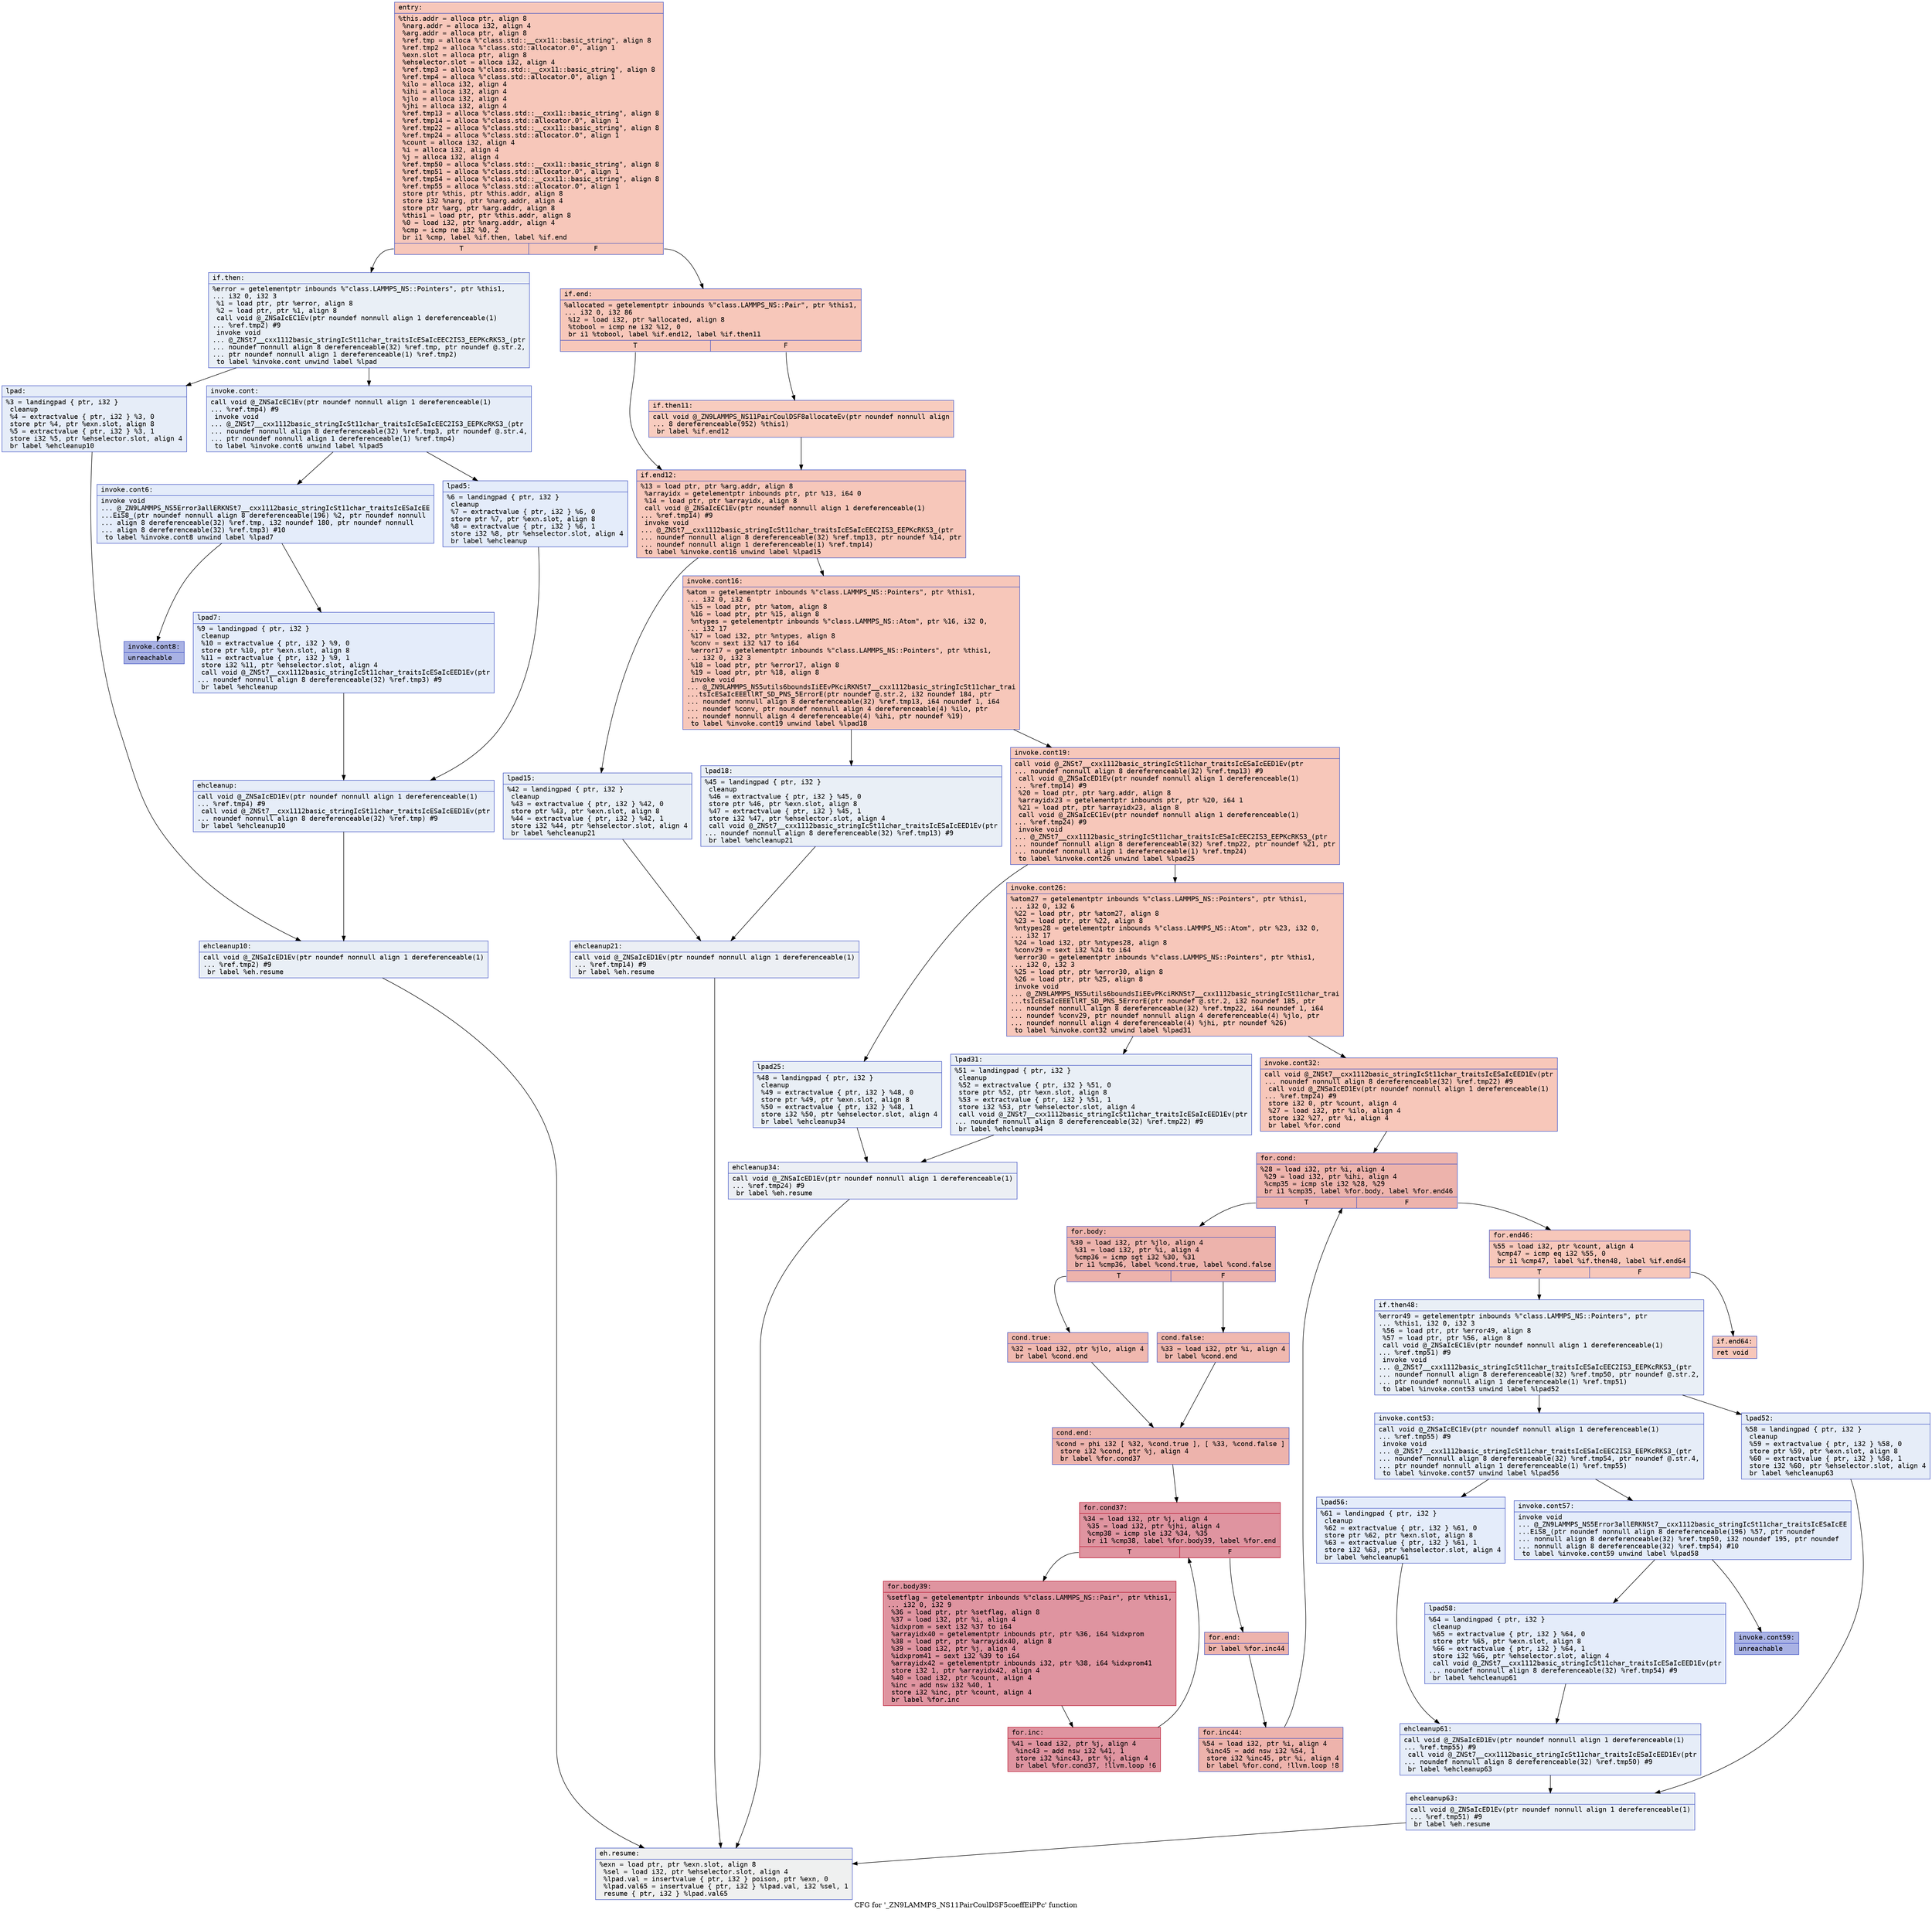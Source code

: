 digraph "CFG for '_ZN9LAMMPS_NS11PairCoulDSF5coeffEiPPc' function" {
	label="CFG for '_ZN9LAMMPS_NS11PairCoulDSF5coeffEiPPc' function";

	Node0x562282207d20 [shape=record,color="#3d50c3ff", style=filled, fillcolor="#ec7f6370" fontname="Courier",label="{entry:\l|  %this.addr = alloca ptr, align 8\l  %narg.addr = alloca i32, align 4\l  %arg.addr = alloca ptr, align 8\l  %ref.tmp = alloca %\"class.std::__cxx11::basic_string\", align 8\l  %ref.tmp2 = alloca %\"class.std::allocator.0\", align 1\l  %exn.slot = alloca ptr, align 8\l  %ehselector.slot = alloca i32, align 4\l  %ref.tmp3 = alloca %\"class.std::__cxx11::basic_string\", align 8\l  %ref.tmp4 = alloca %\"class.std::allocator.0\", align 1\l  %ilo = alloca i32, align 4\l  %ihi = alloca i32, align 4\l  %jlo = alloca i32, align 4\l  %jhi = alloca i32, align 4\l  %ref.tmp13 = alloca %\"class.std::__cxx11::basic_string\", align 8\l  %ref.tmp14 = alloca %\"class.std::allocator.0\", align 1\l  %ref.tmp22 = alloca %\"class.std::__cxx11::basic_string\", align 8\l  %ref.tmp24 = alloca %\"class.std::allocator.0\", align 1\l  %count = alloca i32, align 4\l  %i = alloca i32, align 4\l  %j = alloca i32, align 4\l  %ref.tmp50 = alloca %\"class.std::__cxx11::basic_string\", align 8\l  %ref.tmp51 = alloca %\"class.std::allocator.0\", align 1\l  %ref.tmp54 = alloca %\"class.std::__cxx11::basic_string\", align 8\l  %ref.tmp55 = alloca %\"class.std::allocator.0\", align 1\l  store ptr %this, ptr %this.addr, align 8\l  store i32 %narg, ptr %narg.addr, align 4\l  store ptr %arg, ptr %arg.addr, align 8\l  %this1 = load ptr, ptr %this.addr, align 8\l  %0 = load i32, ptr %narg.addr, align 4\l  %cmp = icmp ne i32 %0, 2\l  br i1 %cmp, label %if.then, label %if.end\l|{<s0>T|<s1>F}}"];
	Node0x562282207d20:s0 -> Node0x562282209240[tooltip="entry -> if.then\nProbability 0.00%" ];
	Node0x562282207d20:s1 -> Node0x5622822092b0[tooltip="entry -> if.end\nProbability 100.00%" ];
	Node0x562282209240 [shape=record,color="#3d50c3ff", style=filled, fillcolor="#cedaeb70" fontname="Courier",label="{if.then:\l|  %error = getelementptr inbounds %\"class.LAMMPS_NS::Pointers\", ptr %this1,\l... i32 0, i32 3\l  %1 = load ptr, ptr %error, align 8\l  %2 = load ptr, ptr %1, align 8\l  call void @_ZNSaIcEC1Ev(ptr noundef nonnull align 1 dereferenceable(1)\l... %ref.tmp2) #9\l  invoke void\l... @_ZNSt7__cxx1112basic_stringIcSt11char_traitsIcESaIcEEC2IS3_EEPKcRKS3_(ptr\l... noundef nonnull align 8 dereferenceable(32) %ref.tmp, ptr noundef @.str.2,\l... ptr noundef nonnull align 1 dereferenceable(1) %ref.tmp2)\l          to label %invoke.cont unwind label %lpad\l}"];
	Node0x562282209240 -> Node0x562282209730[tooltip="if.then -> invoke.cont\nProbability 50.00%" ];
	Node0x562282209240 -> Node0x5622822097b0[tooltip="if.then -> lpad\nProbability 50.00%" ];
	Node0x562282209730 [shape=record,color="#3d50c3ff", style=filled, fillcolor="#c7d7f070" fontname="Courier",label="{invoke.cont:\l|  call void @_ZNSaIcEC1Ev(ptr noundef nonnull align 1 dereferenceable(1)\l... %ref.tmp4) #9\l  invoke void\l... @_ZNSt7__cxx1112basic_stringIcSt11char_traitsIcESaIcEEC2IS3_EEPKcRKS3_(ptr\l... noundef nonnull align 8 dereferenceable(32) %ref.tmp3, ptr noundef @.str.4,\l... ptr noundef nonnull align 1 dereferenceable(1) %ref.tmp4)\l          to label %invoke.cont6 unwind label %lpad5\l}"];
	Node0x562282209730 -> Node0x562282209ad0[tooltip="invoke.cont -> invoke.cont6\nProbability 50.00%" ];
	Node0x562282209730 -> Node0x562282209b20[tooltip="invoke.cont -> lpad5\nProbability 50.00%" ];
	Node0x562282209ad0 [shape=record,color="#3d50c3ff", style=filled, fillcolor="#c1d4f470" fontname="Courier",label="{invoke.cont6:\l|  invoke void\l... @_ZN9LAMMPS_NS5Error3allERKNSt7__cxx1112basic_stringIcSt11char_traitsIcESaIcEE\l...EiS8_(ptr noundef nonnull align 8 dereferenceable(196) %2, ptr noundef nonnull\l... align 8 dereferenceable(32) %ref.tmp, i32 noundef 180, ptr noundef nonnull\l... align 8 dereferenceable(32) %ref.tmp3) #10\l          to label %invoke.cont8 unwind label %lpad7\l}"];
	Node0x562282209ad0 -> Node0x562282209a80[tooltip="invoke.cont6 -> invoke.cont8\nProbability 0.00%" ];
	Node0x562282209ad0 -> Node0x562282209de0[tooltip="invoke.cont6 -> lpad7\nProbability 100.00%" ];
	Node0x562282209a80 [shape=record,color="#3d50c3ff", style=filled, fillcolor="#3d50c370" fontname="Courier",label="{invoke.cont8:\l|  unreachable\l}"];
	Node0x5622822097b0 [shape=record,color="#3d50c3ff", style=filled, fillcolor="#c7d7f070" fontname="Courier",label="{lpad:\l|  %3 = landingpad \{ ptr, i32 \}\l          cleanup\l  %4 = extractvalue \{ ptr, i32 \} %3, 0\l  store ptr %4, ptr %exn.slot, align 8\l  %5 = extractvalue \{ ptr, i32 \} %3, 1\l  store i32 %5, ptr %ehselector.slot, align 4\l  br label %ehcleanup10\l}"];
	Node0x5622822097b0 -> Node0x56228220a3a0[tooltip="lpad -> ehcleanup10\nProbability 100.00%" ];
	Node0x562282209b20 [shape=record,color="#3d50c3ff", style=filled, fillcolor="#c1d4f470" fontname="Courier",label="{lpad5:\l|  %6 = landingpad \{ ptr, i32 \}\l          cleanup\l  %7 = extractvalue \{ ptr, i32 \} %6, 0\l  store ptr %7, ptr %exn.slot, align 8\l  %8 = extractvalue \{ ptr, i32 \} %6, 1\l  store i32 %8, ptr %ehselector.slot, align 4\l  br label %ehcleanup\l}"];
	Node0x562282209b20 -> Node0x56228220a6f0[tooltip="lpad5 -> ehcleanup\nProbability 100.00%" ];
	Node0x562282209de0 [shape=record,color="#3d50c3ff", style=filled, fillcolor="#c1d4f470" fontname="Courier",label="{lpad7:\l|  %9 = landingpad \{ ptr, i32 \}\l          cleanup\l  %10 = extractvalue \{ ptr, i32 \} %9, 0\l  store ptr %10, ptr %exn.slot, align 8\l  %11 = extractvalue \{ ptr, i32 \} %9, 1\l  store i32 %11, ptr %ehselector.slot, align 4\l  call void @_ZNSt7__cxx1112basic_stringIcSt11char_traitsIcESaIcEED1Ev(ptr\l... noundef nonnull align 8 dereferenceable(32) %ref.tmp3) #9\l  br label %ehcleanup\l}"];
	Node0x562282209de0 -> Node0x56228220a6f0[tooltip="lpad7 -> ehcleanup\nProbability 100.00%" ];
	Node0x56228220a6f0 [shape=record,color="#3d50c3ff", style=filled, fillcolor="#c7d7f070" fontname="Courier",label="{ehcleanup:\l|  call void @_ZNSaIcED1Ev(ptr noundef nonnull align 1 dereferenceable(1)\l... %ref.tmp4) #9\l  call void @_ZNSt7__cxx1112basic_stringIcSt11char_traitsIcESaIcEED1Ev(ptr\l... noundef nonnull align 8 dereferenceable(32) %ref.tmp) #9\l  br label %ehcleanup10\l}"];
	Node0x56228220a6f0 -> Node0x56228220a3a0[tooltip="ehcleanup -> ehcleanup10\nProbability 100.00%" ];
	Node0x56228220a3a0 [shape=record,color="#3d50c3ff", style=filled, fillcolor="#cedaeb70" fontname="Courier",label="{ehcleanup10:\l|  call void @_ZNSaIcED1Ev(ptr noundef nonnull align 1 dereferenceable(1)\l... %ref.tmp2) #9\l  br label %eh.resume\l}"];
	Node0x56228220a3a0 -> Node0x56228220afa0[tooltip="ehcleanup10 -> eh.resume\nProbability 100.00%" ];
	Node0x5622822092b0 [shape=record,color="#3d50c3ff", style=filled, fillcolor="#ec7f6370" fontname="Courier",label="{if.end:\l|  %allocated = getelementptr inbounds %\"class.LAMMPS_NS::Pair\", ptr %this1,\l... i32 0, i32 86\l  %12 = load i32, ptr %allocated, align 8\l  %tobool = icmp ne i32 %12, 0\l  br i1 %tobool, label %if.end12, label %if.then11\l|{<s0>T|<s1>F}}"];
	Node0x5622822092b0:s0 -> Node0x56228220b260[tooltip="if.end -> if.end12\nProbability 62.50%" ];
	Node0x5622822092b0:s1 -> Node0x56228220b2e0[tooltip="if.end -> if.then11\nProbability 37.50%" ];
	Node0x56228220b2e0 [shape=record,color="#3d50c3ff", style=filled, fillcolor="#f08b6e70" fontname="Courier",label="{if.then11:\l|  call void @_ZN9LAMMPS_NS11PairCoulDSF8allocateEv(ptr noundef nonnull align\l... 8 dereferenceable(952) %this1)\l  br label %if.end12\l}"];
	Node0x56228220b2e0 -> Node0x56228220b260[tooltip="if.then11 -> if.end12\nProbability 100.00%" ];
	Node0x56228220b260 [shape=record,color="#3d50c3ff", style=filled, fillcolor="#ec7f6370" fontname="Courier",label="{if.end12:\l|  %13 = load ptr, ptr %arg.addr, align 8\l  %arrayidx = getelementptr inbounds ptr, ptr %13, i64 0\l  %14 = load ptr, ptr %arrayidx, align 8\l  call void @_ZNSaIcEC1Ev(ptr noundef nonnull align 1 dereferenceable(1)\l... %ref.tmp14) #9\l  invoke void\l... @_ZNSt7__cxx1112basic_stringIcSt11char_traitsIcESaIcEEC2IS3_EEPKcRKS3_(ptr\l... noundef nonnull align 8 dereferenceable(32) %ref.tmp13, ptr noundef %14, ptr\l... noundef nonnull align 1 dereferenceable(1) %ref.tmp14)\l          to label %invoke.cont16 unwind label %lpad15\l}"];
	Node0x56228220b260 -> Node0x56228220b8f0[tooltip="if.end12 -> invoke.cont16\nProbability 100.00%" ];
	Node0x56228220b260 -> Node0x56228220b940[tooltip="if.end12 -> lpad15\nProbability 0.00%" ];
	Node0x56228220b8f0 [shape=record,color="#3d50c3ff", style=filled, fillcolor="#ec7f6370" fontname="Courier",label="{invoke.cont16:\l|  %atom = getelementptr inbounds %\"class.LAMMPS_NS::Pointers\", ptr %this1,\l... i32 0, i32 6\l  %15 = load ptr, ptr %atom, align 8\l  %16 = load ptr, ptr %15, align 8\l  %ntypes = getelementptr inbounds %\"class.LAMMPS_NS::Atom\", ptr %16, i32 0,\l... i32 17\l  %17 = load i32, ptr %ntypes, align 8\l  %conv = sext i32 %17 to i64\l  %error17 = getelementptr inbounds %\"class.LAMMPS_NS::Pointers\", ptr %this1,\l... i32 0, i32 3\l  %18 = load ptr, ptr %error17, align 8\l  %19 = load ptr, ptr %18, align 8\l  invoke void\l... @_ZN9LAMMPS_NS5utils6boundsIiEEvPKciRKNSt7__cxx1112basic_stringIcSt11char_trai\l...tsIcESaIcEEEllRT_SD_PNS_5ErrorE(ptr noundef @.str.2, i32 noundef 184, ptr\l... noundef nonnull align 8 dereferenceable(32) %ref.tmp13, i64 noundef 1, i64\l... noundef %conv, ptr noundef nonnull align 4 dereferenceable(4) %ilo, ptr\l... noundef nonnull align 4 dereferenceable(4) %ihi, ptr noundef %19)\l          to label %invoke.cont19 unwind label %lpad18\l}"];
	Node0x56228220b8f0 -> Node0x56228220b8a0[tooltip="invoke.cont16 -> invoke.cont19\nProbability 100.00%" ];
	Node0x56228220b8f0 -> Node0x56228220c7b0[tooltip="invoke.cont16 -> lpad18\nProbability 0.00%" ];
	Node0x56228220b8a0 [shape=record,color="#3d50c3ff", style=filled, fillcolor="#ec7f6370" fontname="Courier",label="{invoke.cont19:\l|  call void @_ZNSt7__cxx1112basic_stringIcSt11char_traitsIcESaIcEED1Ev(ptr\l... noundef nonnull align 8 dereferenceable(32) %ref.tmp13) #9\l  call void @_ZNSaIcED1Ev(ptr noundef nonnull align 1 dereferenceable(1)\l... %ref.tmp14) #9\l  %20 = load ptr, ptr %arg.addr, align 8\l  %arrayidx23 = getelementptr inbounds ptr, ptr %20, i64 1\l  %21 = load ptr, ptr %arrayidx23, align 8\l  call void @_ZNSaIcEC1Ev(ptr noundef nonnull align 1 dereferenceable(1)\l... %ref.tmp24) #9\l  invoke void\l... @_ZNSt7__cxx1112basic_stringIcSt11char_traitsIcESaIcEEC2IS3_EEPKcRKS3_(ptr\l... noundef nonnull align 8 dereferenceable(32) %ref.tmp22, ptr noundef %21, ptr\l... noundef nonnull align 1 dereferenceable(1) %ref.tmp24)\l          to label %invoke.cont26 unwind label %lpad25\l}"];
	Node0x56228220b8a0 -> Node0x56228220d170[tooltip="invoke.cont19 -> invoke.cont26\nProbability 100.00%" ];
	Node0x56228220b8a0 -> Node0x56228220d1f0[tooltip="invoke.cont19 -> lpad25\nProbability 0.00%" ];
	Node0x56228220d170 [shape=record,color="#3d50c3ff", style=filled, fillcolor="#ec7f6370" fontname="Courier",label="{invoke.cont26:\l|  %atom27 = getelementptr inbounds %\"class.LAMMPS_NS::Pointers\", ptr %this1,\l... i32 0, i32 6\l  %22 = load ptr, ptr %atom27, align 8\l  %23 = load ptr, ptr %22, align 8\l  %ntypes28 = getelementptr inbounds %\"class.LAMMPS_NS::Atom\", ptr %23, i32 0,\l... i32 17\l  %24 = load i32, ptr %ntypes28, align 8\l  %conv29 = sext i32 %24 to i64\l  %error30 = getelementptr inbounds %\"class.LAMMPS_NS::Pointers\", ptr %this1,\l... i32 0, i32 3\l  %25 = load ptr, ptr %error30, align 8\l  %26 = load ptr, ptr %25, align 8\l  invoke void\l... @_ZN9LAMMPS_NS5utils6boundsIiEEvPKciRKNSt7__cxx1112basic_stringIcSt11char_trai\l...tsIcESaIcEEEllRT_SD_PNS_5ErrorE(ptr noundef @.str.2, i32 noundef 185, ptr\l... noundef nonnull align 8 dereferenceable(32) %ref.tmp22, i64 noundef 1, i64\l... noundef %conv29, ptr noundef nonnull align 4 dereferenceable(4) %jlo, ptr\l... noundef nonnull align 4 dereferenceable(4) %jhi, ptr noundef %26)\l          to label %invoke.cont32 unwind label %lpad31\l}"];
	Node0x56228220d170 -> Node0x56228220d120[tooltip="invoke.cont26 -> invoke.cont32\nProbability 100.00%" ];
	Node0x56228220d170 -> Node0x56228220dab0[tooltip="invoke.cont26 -> lpad31\nProbability 0.00%" ];
	Node0x56228220d120 [shape=record,color="#3d50c3ff", style=filled, fillcolor="#ec7f6370" fontname="Courier",label="{invoke.cont32:\l|  call void @_ZNSt7__cxx1112basic_stringIcSt11char_traitsIcESaIcEED1Ev(ptr\l... noundef nonnull align 8 dereferenceable(32) %ref.tmp22) #9\l  call void @_ZNSaIcED1Ev(ptr noundef nonnull align 1 dereferenceable(1)\l... %ref.tmp24) #9\l  store i32 0, ptr %count, align 4\l  %27 = load i32, ptr %ilo, align 4\l  store i32 %27, ptr %i, align 4\l  br label %for.cond\l}"];
	Node0x56228220d120 -> Node0x56228220e1c0[tooltip="invoke.cont32 -> for.cond\nProbability 100.00%" ];
	Node0x56228220e1c0 [shape=record,color="#3d50c3ff", style=filled, fillcolor="#d6524470" fontname="Courier",label="{for.cond:\l|  %28 = load i32, ptr %i, align 4\l  %29 = load i32, ptr %ihi, align 4\l  %cmp35 = icmp sle i32 %28, %29\l  br i1 %cmp35, label %for.body, label %for.end46\l|{<s0>T|<s1>F}}"];
	Node0x56228220e1c0:s0 -> Node0x56228220e300[tooltip="for.cond -> for.body\nProbability 96.88%" ];
	Node0x56228220e1c0:s1 -> Node0x56228220e380[tooltip="for.cond -> for.end46\nProbability 3.12%" ];
	Node0x56228220e300 [shape=record,color="#3d50c3ff", style=filled, fillcolor="#d6524470" fontname="Courier",label="{for.body:\l|  %30 = load i32, ptr %jlo, align 4\l  %31 = load i32, ptr %i, align 4\l  %cmp36 = icmp sgt i32 %30, %31\l  br i1 %cmp36, label %cond.true, label %cond.false\l|{<s0>T|<s1>F}}"];
	Node0x56228220e300:s0 -> Node0x56228220e6c0[tooltip="for.body -> cond.true\nProbability 50.00%" ];
	Node0x56228220e300:s1 -> Node0x56228220e740[tooltip="for.body -> cond.false\nProbability 50.00%" ];
	Node0x56228220e6c0 [shape=record,color="#3d50c3ff", style=filled, fillcolor="#dc5d4a70" fontname="Courier",label="{cond.true:\l|  %32 = load i32, ptr %jlo, align 4\l  br label %cond.end\l}"];
	Node0x56228220e6c0 -> Node0x56228220e950[tooltip="cond.true -> cond.end\nProbability 100.00%" ];
	Node0x56228220e740 [shape=record,color="#3d50c3ff", style=filled, fillcolor="#dc5d4a70" fontname="Courier",label="{cond.false:\l|  %33 = load i32, ptr %i, align 4\l  br label %cond.end\l}"];
	Node0x56228220e740 -> Node0x56228220e950[tooltip="cond.false -> cond.end\nProbability 100.00%" ];
	Node0x56228220e950 [shape=record,color="#3d50c3ff", style=filled, fillcolor="#d6524470" fontname="Courier",label="{cond.end:\l|  %cond = phi i32 [ %32, %cond.true ], [ %33, %cond.false ]\l  store i32 %cond, ptr %j, align 4\l  br label %for.cond37\l}"];
	Node0x56228220e950 -> Node0x56228220ebf0[tooltip="cond.end -> for.cond37\nProbability 100.00%" ];
	Node0x56228220ebf0 [shape=record,color="#b70d28ff", style=filled, fillcolor="#b70d2870" fontname="Courier",label="{for.cond37:\l|  %34 = load i32, ptr %j, align 4\l  %35 = load i32, ptr %jhi, align 4\l  %cmp38 = icmp sle i32 %34, %35\l  br i1 %cmp38, label %for.body39, label %for.end\l|{<s0>T|<s1>F}}"];
	Node0x56228220ebf0:s0 -> Node0x56228220eef0[tooltip="for.cond37 -> for.body39\nProbability 96.88%" ];
	Node0x56228220ebf0:s1 -> Node0x56228220ef70[tooltip="for.cond37 -> for.end\nProbability 3.12%" ];
	Node0x56228220eef0 [shape=record,color="#b70d28ff", style=filled, fillcolor="#b70d2870" fontname="Courier",label="{for.body39:\l|  %setflag = getelementptr inbounds %\"class.LAMMPS_NS::Pair\", ptr %this1,\l... i32 0, i32 9\l  %36 = load ptr, ptr %setflag, align 8\l  %37 = load i32, ptr %i, align 4\l  %idxprom = sext i32 %37 to i64\l  %arrayidx40 = getelementptr inbounds ptr, ptr %36, i64 %idxprom\l  %38 = load ptr, ptr %arrayidx40, align 8\l  %39 = load i32, ptr %j, align 4\l  %idxprom41 = sext i32 %39 to i64\l  %arrayidx42 = getelementptr inbounds i32, ptr %38, i64 %idxprom41\l  store i32 1, ptr %arrayidx42, align 4\l  %40 = load i32, ptr %count, align 4\l  %inc = add nsw i32 %40, 1\l  store i32 %inc, ptr %count, align 4\l  br label %for.inc\l}"];
	Node0x56228220eef0 -> Node0x56228220f910[tooltip="for.body39 -> for.inc\nProbability 100.00%" ];
	Node0x56228220f910 [shape=record,color="#b70d28ff", style=filled, fillcolor="#b70d2870" fontname="Courier",label="{for.inc:\l|  %41 = load i32, ptr %j, align 4\l  %inc43 = add nsw i32 %41, 1\l  store i32 %inc43, ptr %j, align 4\l  br label %for.cond37, !llvm.loop !6\l}"];
	Node0x56228220f910 -> Node0x56228220ebf0[tooltip="for.inc -> for.cond37\nProbability 100.00%" ];
	Node0x56228220b940 [shape=record,color="#3d50c3ff", style=filled, fillcolor="#cedaeb70" fontname="Courier",label="{lpad15:\l|  %42 = landingpad \{ ptr, i32 \}\l          cleanup\l  %43 = extractvalue \{ ptr, i32 \} %42, 0\l  store ptr %43, ptr %exn.slot, align 8\l  %44 = extractvalue \{ ptr, i32 \} %42, 1\l  store i32 %44, ptr %ehselector.slot, align 4\l  br label %ehcleanup21\l}"];
	Node0x56228220b940 -> Node0x56228220ffb0[tooltip="lpad15 -> ehcleanup21\nProbability 100.00%" ];
	Node0x56228220c7b0 [shape=record,color="#3d50c3ff", style=filled, fillcolor="#cedaeb70" fontname="Courier",label="{lpad18:\l|  %45 = landingpad \{ ptr, i32 \}\l          cleanup\l  %46 = extractvalue \{ ptr, i32 \} %45, 0\l  store ptr %46, ptr %exn.slot, align 8\l  %47 = extractvalue \{ ptr, i32 \} %45, 1\l  store i32 %47, ptr %ehselector.slot, align 4\l  call void @_ZNSt7__cxx1112basic_stringIcSt11char_traitsIcESaIcEED1Ev(ptr\l... noundef nonnull align 8 dereferenceable(32) %ref.tmp13) #9\l  br label %ehcleanup21\l}"];
	Node0x56228220c7b0 -> Node0x56228220ffb0[tooltip="lpad18 -> ehcleanup21\nProbability 100.00%" ];
	Node0x56228220ffb0 [shape=record,color="#3d50c3ff", style=filled, fillcolor="#d4dbe670" fontname="Courier",label="{ehcleanup21:\l|  call void @_ZNSaIcED1Ev(ptr noundef nonnull align 1 dereferenceable(1)\l... %ref.tmp14) #9\l  br label %eh.resume\l}"];
	Node0x56228220ffb0 -> Node0x56228220afa0[tooltip="ehcleanup21 -> eh.resume\nProbability 100.00%" ];
	Node0x56228220d1f0 [shape=record,color="#3d50c3ff", style=filled, fillcolor="#cedaeb70" fontname="Courier",label="{lpad25:\l|  %48 = landingpad \{ ptr, i32 \}\l          cleanup\l  %49 = extractvalue \{ ptr, i32 \} %48, 0\l  store ptr %49, ptr %exn.slot, align 8\l  %50 = extractvalue \{ ptr, i32 \} %48, 1\l  store i32 %50, ptr %ehselector.slot, align 4\l  br label %ehcleanup34\l}"];
	Node0x56228220d1f0 -> Node0x5622822110b0[tooltip="lpad25 -> ehcleanup34\nProbability 100.00%" ];
	Node0x56228220dab0 [shape=record,color="#3d50c3ff", style=filled, fillcolor="#cedaeb70" fontname="Courier",label="{lpad31:\l|  %51 = landingpad \{ ptr, i32 \}\l          cleanup\l  %52 = extractvalue \{ ptr, i32 \} %51, 0\l  store ptr %52, ptr %exn.slot, align 8\l  %53 = extractvalue \{ ptr, i32 \} %51, 1\l  store i32 %53, ptr %ehselector.slot, align 4\l  call void @_ZNSt7__cxx1112basic_stringIcSt11char_traitsIcESaIcEED1Ev(ptr\l... noundef nonnull align 8 dereferenceable(32) %ref.tmp22) #9\l  br label %ehcleanup34\l}"];
	Node0x56228220dab0 -> Node0x5622822110b0[tooltip="lpad31 -> ehcleanup34\nProbability 100.00%" ];
	Node0x5622822110b0 [shape=record,color="#3d50c3ff", style=filled, fillcolor="#d4dbe670" fontname="Courier",label="{ehcleanup34:\l|  call void @_ZNSaIcED1Ev(ptr noundef nonnull align 1 dereferenceable(1)\l... %ref.tmp24) #9\l  br label %eh.resume\l}"];
	Node0x5622822110b0 -> Node0x56228220afa0[tooltip="ehcleanup34 -> eh.resume\nProbability 100.00%" ];
	Node0x56228220ef70 [shape=record,color="#3d50c3ff", style=filled, fillcolor="#d6524470" fontname="Courier",label="{for.end:\l|  br label %for.inc44\l}"];
	Node0x56228220ef70 -> Node0x562282211740[tooltip="for.end -> for.inc44\nProbability 100.00%" ];
	Node0x562282211740 [shape=record,color="#3d50c3ff", style=filled, fillcolor="#d6524470" fontname="Courier",label="{for.inc44:\l|  %54 = load i32, ptr %i, align 4\l  %inc45 = add nsw i32 %54, 1\l  store i32 %inc45, ptr %i, align 4\l  br label %for.cond, !llvm.loop !8\l}"];
	Node0x562282211740 -> Node0x56228220e1c0[tooltip="for.inc44 -> for.cond\nProbability 100.00%" ];
	Node0x56228220e380 [shape=record,color="#3d50c3ff", style=filled, fillcolor="#ec7f6370" fontname="Courier",label="{for.end46:\l|  %55 = load i32, ptr %count, align 4\l  %cmp47 = icmp eq i32 %55, 0\l  br i1 %cmp47, label %if.then48, label %if.end64\l|{<s0>T|<s1>F}}"];
	Node0x56228220e380:s0 -> Node0x562282211ca0[tooltip="for.end46 -> if.then48\nProbability 0.00%" ];
	Node0x56228220e380:s1 -> Node0x562282211d20[tooltip="for.end46 -> if.end64\nProbability 100.00%" ];
	Node0x562282211ca0 [shape=record,color="#3d50c3ff", style=filled, fillcolor="#cedaeb70" fontname="Courier",label="{if.then48:\l|  %error49 = getelementptr inbounds %\"class.LAMMPS_NS::Pointers\", ptr\l... %this1, i32 0, i32 3\l  %56 = load ptr, ptr %error49, align 8\l  %57 = load ptr, ptr %56, align 8\l  call void @_ZNSaIcEC1Ev(ptr noundef nonnull align 1 dereferenceable(1)\l... %ref.tmp51) #9\l  invoke void\l... @_ZNSt7__cxx1112basic_stringIcSt11char_traitsIcESaIcEEC2IS3_EEPKcRKS3_(ptr\l... noundef nonnull align 8 dereferenceable(32) %ref.tmp50, ptr noundef @.str.2,\l... ptr noundef nonnull align 1 dereferenceable(1) %ref.tmp51)\l          to label %invoke.cont53 unwind label %lpad52\l}"];
	Node0x562282211ca0 -> Node0x5622822121b0[tooltip="if.then48 -> invoke.cont53\nProbability 50.00%" ];
	Node0x562282211ca0 -> Node0x562282212230[tooltip="if.then48 -> lpad52\nProbability 50.00%" ];
	Node0x5622822121b0 [shape=record,color="#3d50c3ff", style=filled, fillcolor="#c7d7f070" fontname="Courier",label="{invoke.cont53:\l|  call void @_ZNSaIcEC1Ev(ptr noundef nonnull align 1 dereferenceable(1)\l... %ref.tmp55) #9\l  invoke void\l... @_ZNSt7__cxx1112basic_stringIcSt11char_traitsIcESaIcEEC2IS3_EEPKcRKS3_(ptr\l... noundef nonnull align 8 dereferenceable(32) %ref.tmp54, ptr noundef @.str.4,\l... ptr noundef nonnull align 1 dereferenceable(1) %ref.tmp55)\l          to label %invoke.cont57 unwind label %lpad56\l}"];
	Node0x5622822121b0 -> Node0x562282212550[tooltip="invoke.cont53 -> invoke.cont57\nProbability 50.00%" ];
	Node0x5622822121b0 -> Node0x5622822125a0[tooltip="invoke.cont53 -> lpad56\nProbability 50.00%" ];
	Node0x562282212550 [shape=record,color="#3d50c3ff", style=filled, fillcolor="#c1d4f470" fontname="Courier",label="{invoke.cont57:\l|  invoke void\l... @_ZN9LAMMPS_NS5Error3allERKNSt7__cxx1112basic_stringIcSt11char_traitsIcESaIcEE\l...EiS8_(ptr noundef nonnull align 8 dereferenceable(196) %57, ptr noundef\l... nonnull align 8 dereferenceable(32) %ref.tmp50, i32 noundef 195, ptr noundef\l... nonnull align 8 dereferenceable(32) %ref.tmp54) #10\l          to label %invoke.cont59 unwind label %lpad58\l}"];
	Node0x562282212550 -> Node0x562282212500[tooltip="invoke.cont57 -> invoke.cont59\nProbability 0.00%" ];
	Node0x562282212550 -> Node0x56228220bc60[tooltip="invoke.cont57 -> lpad58\nProbability 100.00%" ];
	Node0x562282212500 [shape=record,color="#3d50c3ff", style=filled, fillcolor="#3d50c370" fontname="Courier",label="{invoke.cont59:\l|  unreachable\l}"];
	Node0x562282212230 [shape=record,color="#3d50c3ff", style=filled, fillcolor="#c7d7f070" fontname="Courier",label="{lpad52:\l|  %58 = landingpad \{ ptr, i32 \}\l          cleanup\l  %59 = extractvalue \{ ptr, i32 \} %58, 0\l  store ptr %59, ptr %exn.slot, align 8\l  %60 = extractvalue \{ ptr, i32 \} %58, 1\l  store i32 %60, ptr %ehselector.slot, align 4\l  br label %ehcleanup63\l}"];
	Node0x562282212230 -> Node0x5622822134c0[tooltip="lpad52 -> ehcleanup63\nProbability 100.00%" ];
	Node0x5622822125a0 [shape=record,color="#3d50c3ff", style=filled, fillcolor="#c1d4f470" fontname="Courier",label="{lpad56:\l|  %61 = landingpad \{ ptr, i32 \}\l          cleanup\l  %62 = extractvalue \{ ptr, i32 \} %61, 0\l  store ptr %62, ptr %exn.slot, align 8\l  %63 = extractvalue \{ ptr, i32 \} %61, 1\l  store i32 %63, ptr %ehselector.slot, align 4\l  br label %ehcleanup61\l}"];
	Node0x5622822125a0 -> Node0x5622822137e0[tooltip="lpad56 -> ehcleanup61\nProbability 100.00%" ];
	Node0x56228220bc60 [shape=record,color="#3d50c3ff", style=filled, fillcolor="#c1d4f470" fontname="Courier",label="{lpad58:\l|  %64 = landingpad \{ ptr, i32 \}\l          cleanup\l  %65 = extractvalue \{ ptr, i32 \} %64, 0\l  store ptr %65, ptr %exn.slot, align 8\l  %66 = extractvalue \{ ptr, i32 \} %64, 1\l  store i32 %66, ptr %ehselector.slot, align 4\l  call void @_ZNSt7__cxx1112basic_stringIcSt11char_traitsIcESaIcEED1Ev(ptr\l... noundef nonnull align 8 dereferenceable(32) %ref.tmp54) #9\l  br label %ehcleanup61\l}"];
	Node0x56228220bc60 -> Node0x5622822137e0[tooltip="lpad58 -> ehcleanup61\nProbability 100.00%" ];
	Node0x5622822137e0 [shape=record,color="#3d50c3ff", style=filled, fillcolor="#c7d7f070" fontname="Courier",label="{ehcleanup61:\l|  call void @_ZNSaIcED1Ev(ptr noundef nonnull align 1 dereferenceable(1)\l... %ref.tmp55) #9\l  call void @_ZNSt7__cxx1112basic_stringIcSt11char_traitsIcESaIcEED1Ev(ptr\l... noundef nonnull align 8 dereferenceable(32) %ref.tmp50) #9\l  br label %ehcleanup63\l}"];
	Node0x5622822137e0 -> Node0x5622822134c0[tooltip="ehcleanup61 -> ehcleanup63\nProbability 100.00%" ];
	Node0x5622822134c0 [shape=record,color="#3d50c3ff", style=filled, fillcolor="#cedaeb70" fontname="Courier",label="{ehcleanup63:\l|  call void @_ZNSaIcED1Ev(ptr noundef nonnull align 1 dereferenceable(1)\l... %ref.tmp51) #9\l  br label %eh.resume\l}"];
	Node0x5622822134c0 -> Node0x56228220afa0[tooltip="ehcleanup63 -> eh.resume\nProbability 100.00%" ];
	Node0x562282211d20 [shape=record,color="#3d50c3ff", style=filled, fillcolor="#ec7f6370" fontname="Courier",label="{if.end64:\l|  ret void\l}"];
	Node0x56228220afa0 [shape=record,color="#3d50c3ff", style=filled, fillcolor="#dbdcde70" fontname="Courier",label="{eh.resume:\l|  %exn = load ptr, ptr %exn.slot, align 8\l  %sel = load i32, ptr %ehselector.slot, align 4\l  %lpad.val = insertvalue \{ ptr, i32 \} poison, ptr %exn, 0\l  %lpad.val65 = insertvalue \{ ptr, i32 \} %lpad.val, i32 %sel, 1\l  resume \{ ptr, i32 \} %lpad.val65\l}"];
}
